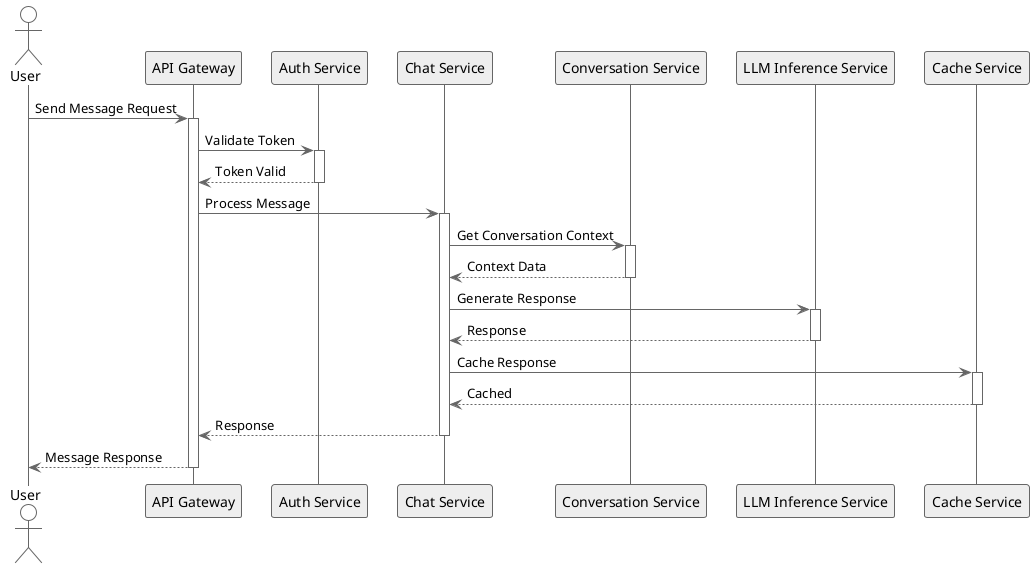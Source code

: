 @startuml
!theme plain
skinparam sequence {
    ArrowColor #666666
    ActorBorderColor #666666
    LifeLineBorderColor #666666
    ParticipantBorderColor #666666
    ParticipantBackgroundColor #EEEEEE
}

actor User
participant "API Gateway" as gateway
participant "Auth Service" as auth
participant "Chat Service" as chat
participant "Conversation Service" as conv
participant "LLM Inference Service" as llm
participant "Cache Service" as cache

User -> gateway: Send Message Request
activate gateway
gateway -> auth: Validate Token
activate auth
auth --> gateway: Token Valid
deactivate auth
gateway -> chat: Process Message
activate chat
chat -> conv: Get Conversation Context
activate conv
conv --> chat: Context Data
deactivate conv
chat -> llm: Generate Response
activate llm
llm --> chat: Response
deactivate llm
chat -> cache: Cache Response
activate cache
cache --> chat: Cached
deactivate cache
chat --> gateway: Response
deactivate chat
gateway --> User: Message Response
deactivate gateway

@enduml
